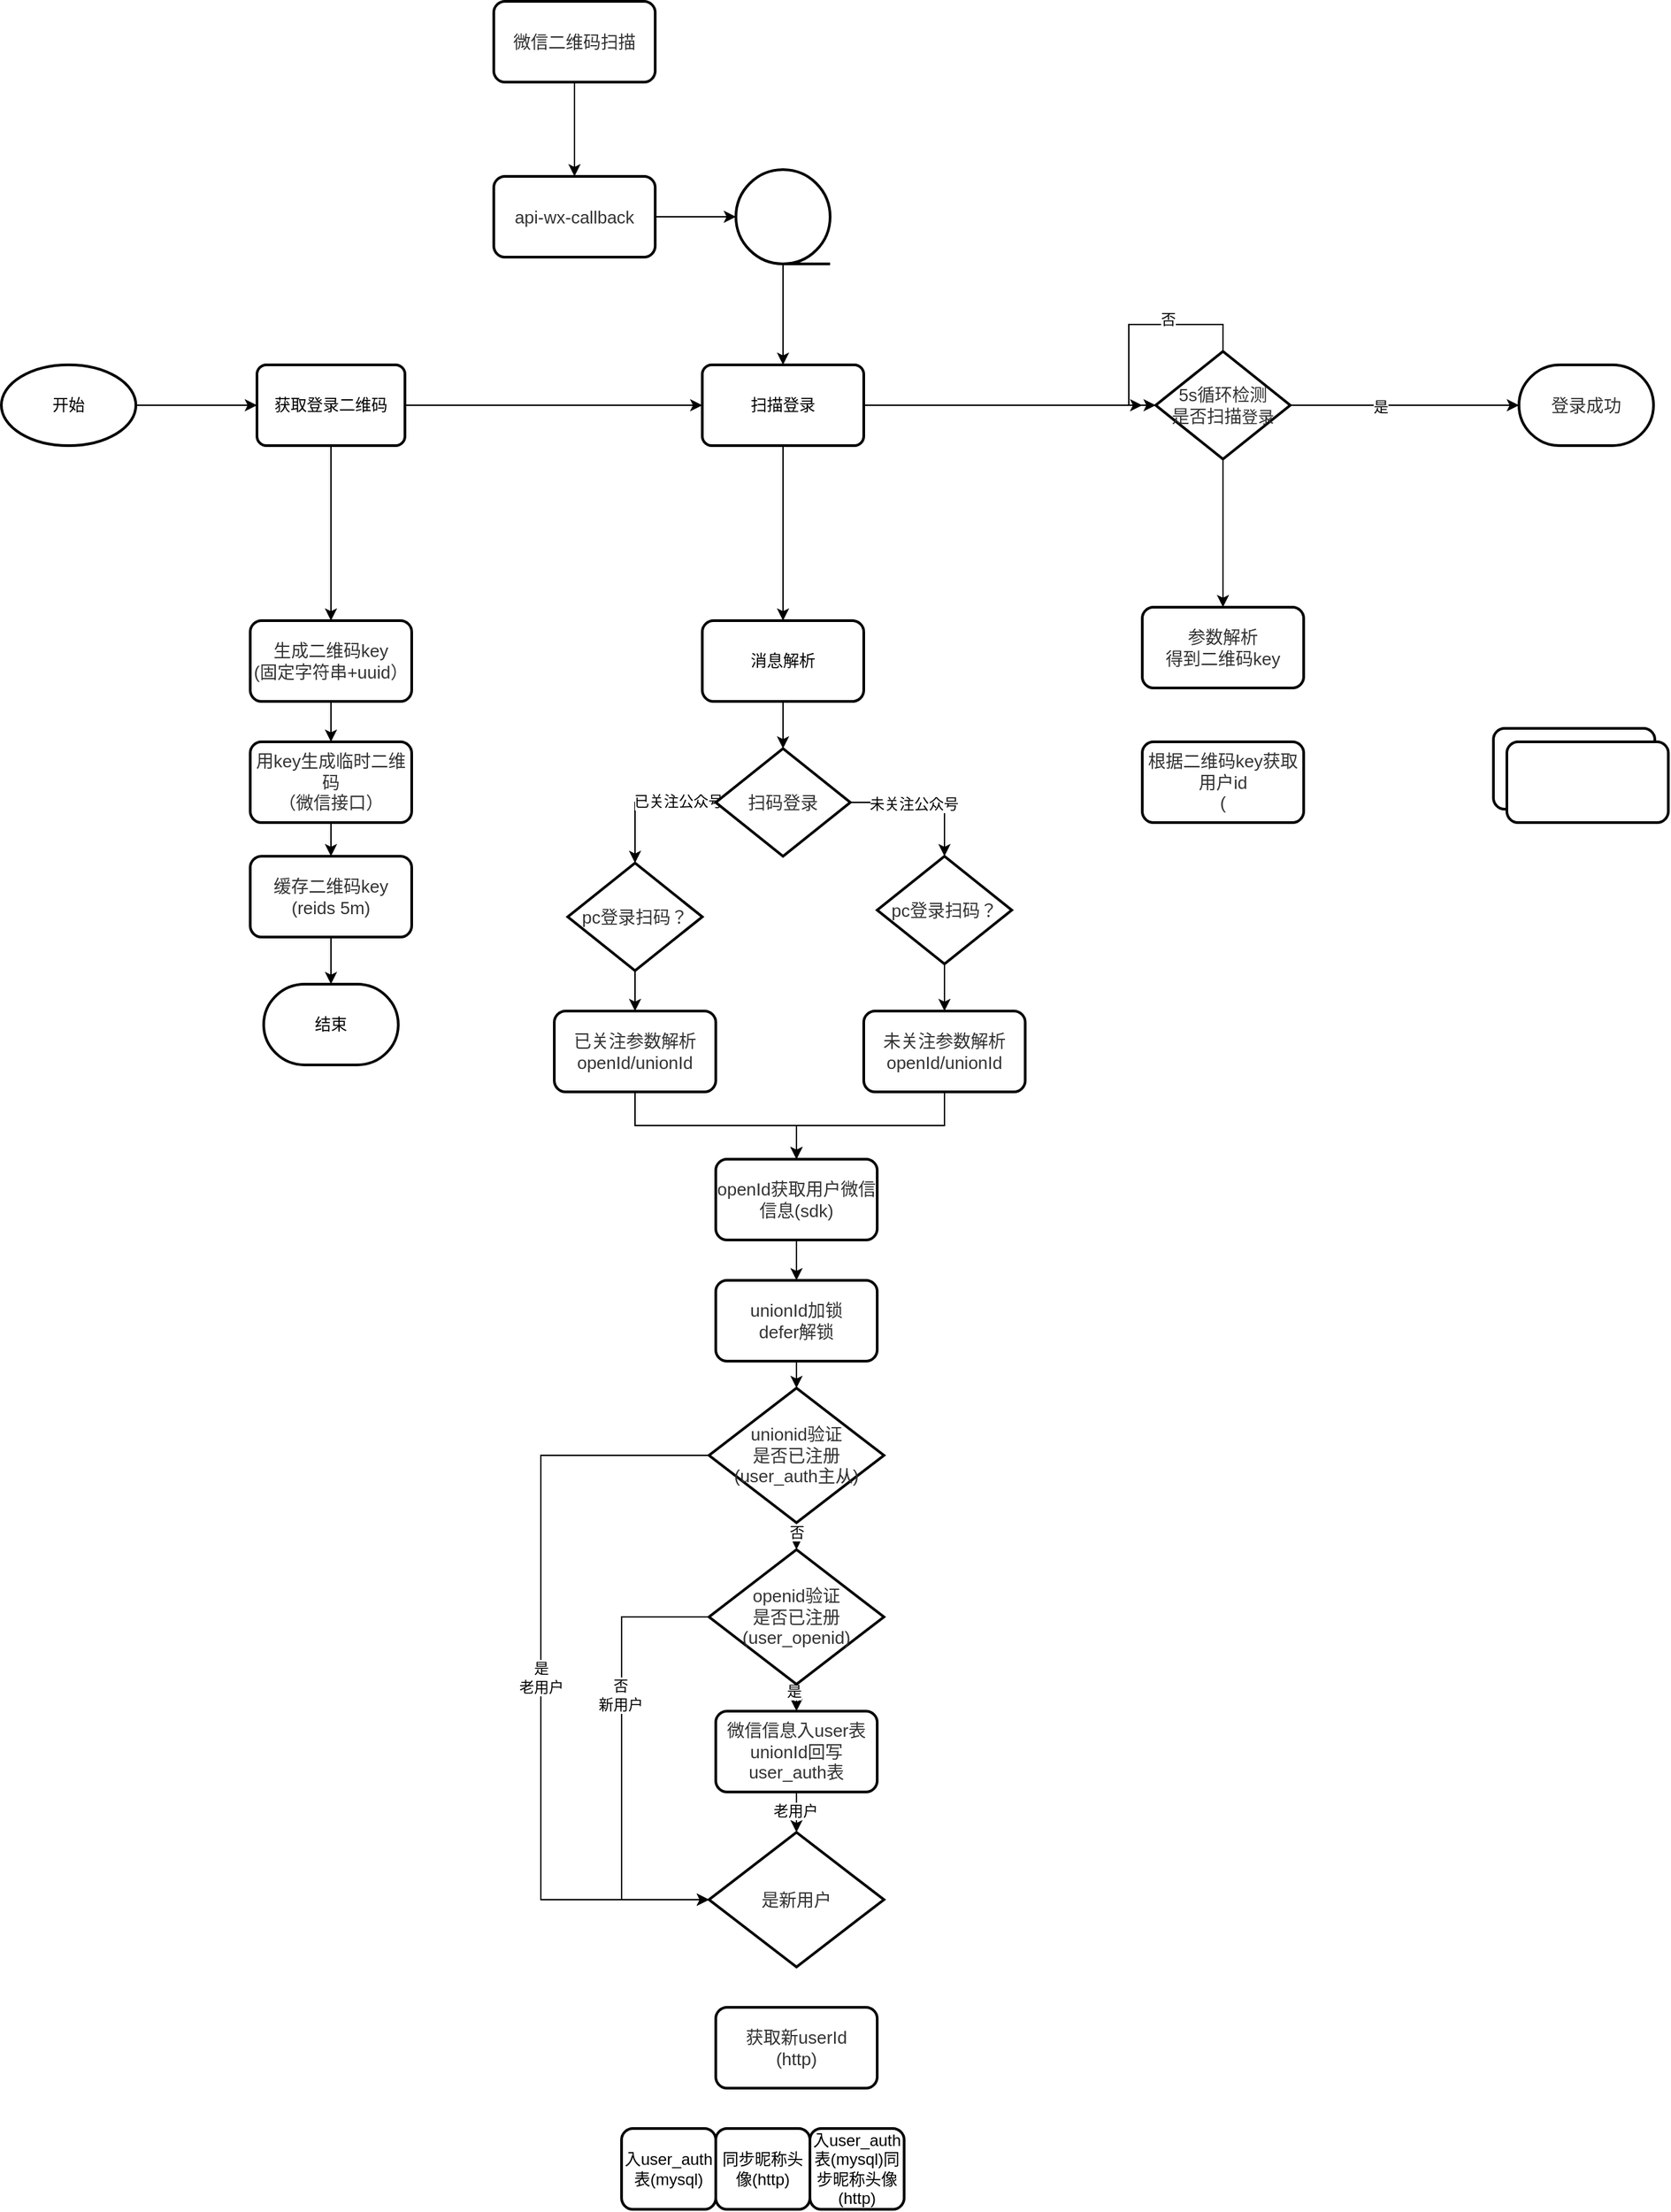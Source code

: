 <mxfile version="15.5.1" type="github">
  <diagram id="CPldnaTWNwZqRLptqHsK" name="第 1 页">
    <mxGraphModel dx="1026" dy="1715" grid="1" gridSize="10" guides="1" tooltips="1" connect="1" arrows="1" fold="1" page="1" pageScale="1" pageWidth="827" pageHeight="1169" math="0" shadow="0">
      <root>
        <mxCell id="0" />
        <mxCell id="1" parent="0" />
        <mxCell id="MIMXc2lb5FOJjjIKVt4J-43" style="edgeStyle=orthogonalEdgeStyle;rounded=0;orthogonalLoop=1;jettySize=auto;html=1;exitX=1;exitY=0.5;exitDx=0;exitDy=0;exitPerimeter=0;" edge="1" parent="1" source="MIMXc2lb5FOJjjIKVt4J-5" target="MIMXc2lb5FOJjjIKVt4J-6">
          <mxGeometry relative="1" as="geometry" />
        </mxCell>
        <mxCell id="MIMXc2lb5FOJjjIKVt4J-5" value="开始" style="strokeWidth=2;html=1;shape=mxgraph.flowchart.start_1;whiteSpace=wrap;" vertex="1" parent="1">
          <mxGeometry x="69" y="270" width="100" height="60" as="geometry" />
        </mxCell>
        <mxCell id="MIMXc2lb5FOJjjIKVt4J-32" style="edgeStyle=orthogonalEdgeStyle;rounded=0;orthogonalLoop=1;jettySize=auto;html=1;exitX=0.5;exitY=1;exitDx=0;exitDy=0;" edge="1" parent="1" source="MIMXc2lb5FOJjjIKVt4J-6" target="MIMXc2lb5FOJjjIKVt4J-31">
          <mxGeometry relative="1" as="geometry" />
        </mxCell>
        <mxCell id="MIMXc2lb5FOJjjIKVt4J-44" style="edgeStyle=orthogonalEdgeStyle;rounded=0;orthogonalLoop=1;jettySize=auto;html=1;exitX=1;exitY=0.5;exitDx=0;exitDy=0;entryX=0;entryY=0.5;entryDx=0;entryDy=0;" edge="1" parent="1" source="MIMXc2lb5FOJjjIKVt4J-6" target="MIMXc2lb5FOJjjIKVt4J-12">
          <mxGeometry relative="1" as="geometry" />
        </mxCell>
        <mxCell id="MIMXc2lb5FOJjjIKVt4J-6" value="获取登录二维码" style="rounded=1;whiteSpace=wrap;html=1;absoluteArcSize=1;arcSize=14;strokeWidth=2;" vertex="1" parent="1">
          <mxGeometry x="259" y="270" width="110" height="60" as="geometry" />
        </mxCell>
        <mxCell id="MIMXc2lb5FOJjjIKVt4J-45" style="edgeStyle=orthogonalEdgeStyle;rounded=0;orthogonalLoop=1;jettySize=auto;html=1;exitX=1;exitY=0.5;exitDx=0;exitDy=0;" edge="1" parent="1" source="MIMXc2lb5FOJjjIKVt4J-12" target="MIMXc2lb5FOJjjIKVt4J-13">
          <mxGeometry relative="1" as="geometry" />
        </mxCell>
        <mxCell id="MIMXc2lb5FOJjjIKVt4J-59" style="edgeStyle=orthogonalEdgeStyle;rounded=0;orthogonalLoop=1;jettySize=auto;html=1;exitX=0.5;exitY=1;exitDx=0;exitDy=0;" edge="1" parent="1" source="MIMXc2lb5FOJjjIKVt4J-12" target="MIMXc2lb5FOJjjIKVt4J-28">
          <mxGeometry relative="1" as="geometry" />
        </mxCell>
        <mxCell id="MIMXc2lb5FOJjjIKVt4J-12" value="扫描登录" style="rounded=1;whiteSpace=wrap;html=1;absoluteArcSize=1;arcSize=14;strokeWidth=2;" vertex="1" parent="1">
          <mxGeometry x="590" y="270" width="120" height="60" as="geometry" />
        </mxCell>
        <mxCell id="MIMXc2lb5FOJjjIKVt4J-46" style="edgeStyle=orthogonalEdgeStyle;rounded=0;orthogonalLoop=1;jettySize=auto;html=1;exitX=0.5;exitY=0;exitDx=0;exitDy=0;exitPerimeter=0;" edge="1" parent="1" source="MIMXc2lb5FOJjjIKVt4J-13">
          <mxGeometry relative="1" as="geometry">
            <mxPoint x="917" y="300" as="targetPoint" />
            <Array as="points">
              <mxPoint x="977" y="240" />
              <mxPoint x="907" y="240" />
              <mxPoint x="907" y="300" />
            </Array>
          </mxGeometry>
        </mxCell>
        <mxCell id="MIMXc2lb5FOJjjIKVt4J-47" value="否" style="edgeLabel;html=1;align=center;verticalAlign=middle;resizable=0;points=[];" vertex="1" connectable="0" parent="MIMXc2lb5FOJjjIKVt4J-46">
          <mxGeometry x="-0.237" y="-4" relative="1" as="geometry">
            <mxPoint as="offset" />
          </mxGeometry>
        </mxCell>
        <mxCell id="MIMXc2lb5FOJjjIKVt4J-48" style="edgeStyle=orthogonalEdgeStyle;rounded=0;orthogonalLoop=1;jettySize=auto;html=1;exitX=1;exitY=0.5;exitDx=0;exitDy=0;exitPerimeter=0;" edge="1" parent="1" source="MIMXc2lb5FOJjjIKVt4J-13" target="MIMXc2lb5FOJjjIKVt4J-14">
          <mxGeometry relative="1" as="geometry" />
        </mxCell>
        <mxCell id="MIMXc2lb5FOJjjIKVt4J-49" value="是" style="edgeLabel;html=1;align=center;verticalAlign=middle;resizable=0;points=[];" vertex="1" connectable="0" parent="MIMXc2lb5FOJjjIKVt4J-48">
          <mxGeometry x="-0.212" y="-1" relative="1" as="geometry">
            <mxPoint as="offset" />
          </mxGeometry>
        </mxCell>
        <mxCell id="MIMXc2lb5FOJjjIKVt4J-60" style="edgeStyle=orthogonalEdgeStyle;rounded=0;orthogonalLoop=1;jettySize=auto;html=1;exitX=0.5;exitY=1;exitDx=0;exitDy=0;exitPerimeter=0;" edge="1" parent="1" source="MIMXc2lb5FOJjjIKVt4J-13" target="MIMXc2lb5FOJjjIKVt4J-23">
          <mxGeometry relative="1" as="geometry" />
        </mxCell>
        <mxCell id="MIMXc2lb5FOJjjIKVt4J-13" value="&lt;div style=&quot;resize: none ; outline: none ; font-size: 13px ; color: rgb(50 , 50 , 50) ; background-color: rgba(255 , 255 , 255 , 0.008)&quot;&gt;5s循环检测&lt;/div&gt;&lt;span style=&quot;color: rgb(50 , 50 , 50) ; font-size: 13px ; background-color: rgba(255 , 255 , 255 , 0.008)&quot;&gt;是否扫描&lt;/span&gt;&lt;span style=&quot;color: rgb(50 , 50 , 50) ; font-size: inherit ; background-color: rgba(255 , 255 , 255 , 0.008)&quot;&gt;登录&lt;/span&gt;" style="strokeWidth=2;html=1;shape=mxgraph.flowchart.decision;whiteSpace=wrap;" vertex="1" parent="1">
          <mxGeometry x="927" y="260" width="100" height="80" as="geometry" />
        </mxCell>
        <mxCell id="MIMXc2lb5FOJjjIKVt4J-14" value="&lt;span style=&quot;color: rgb(50 , 50 , 50) ; font-size: 13px ; background-color: rgba(255 , 255 , 255 , 0.008)&quot;&gt;登录成功&lt;/span&gt;" style="strokeWidth=2;html=1;shape=mxgraph.flowchart.terminator;whiteSpace=wrap;" vertex="1" parent="1">
          <mxGeometry x="1197" y="270" width="100" height="60" as="geometry" />
        </mxCell>
        <mxCell id="MIMXc2lb5FOJjjIKVt4J-16" value="结束" style="strokeWidth=2;html=1;shape=mxgraph.flowchart.terminator;whiteSpace=wrap;" vertex="1" parent="1">
          <mxGeometry x="264" y="730" width="100" height="60" as="geometry" />
        </mxCell>
        <mxCell id="MIMXc2lb5FOJjjIKVt4J-18" value="" style="whiteSpace=wrap;html=1;rounded=1;strokeWidth=2;arcSize=14;" vertex="1" parent="1">
          <mxGeometry x="1178" y="540" width="120" height="60" as="geometry" />
        </mxCell>
        <mxCell id="MIMXc2lb5FOJjjIKVt4J-20" value="" style="whiteSpace=wrap;html=1;rounded=1;strokeWidth=2;arcSize=14;" vertex="1" parent="1">
          <mxGeometry x="1188" y="550" width="120" height="60" as="geometry" />
        </mxCell>
        <mxCell id="MIMXc2lb5FOJjjIKVt4J-21" value="&lt;span style=&quot;color: rgb(50 , 50 , 50) ; font-size: 13px ; background-color: rgba(255 , 255 , 255 , 0.008)&quot;&gt;根据二维码key获取用户id&lt;/span&gt;&lt;div style=&quot;resize: none ; outline: none ; font-size: 13px ; color: rgb(50 , 50 , 50) ; background-color: rgba(255 , 255 , 255 , 0.008)&quot;&gt;(&lt;/div&gt;" style="whiteSpace=wrap;html=1;rounded=1;strokeWidth=2;arcSize=14;" vertex="1" parent="1">
          <mxGeometry x="917" y="550" width="120" height="60" as="geometry" />
        </mxCell>
        <mxCell id="MIMXc2lb5FOJjjIKVt4J-23" value="&lt;span style=&quot;color: rgb(50 , 50 , 50) ; font-size: 13px ; background-color: rgba(255 , 255 , 255 , 0.008)&quot;&gt;参数解析&lt;/span&gt;&lt;div style=&quot;resize: none ; outline: none ; font-size: 13px ; color: rgb(50 , 50 , 50) ; background-color: rgba(255 , 255 , 255 , 0.008)&quot;&gt;得到二维码key&lt;/div&gt;" style="whiteSpace=wrap;html=1;rounded=1;strokeWidth=2;arcSize=14;" vertex="1" parent="1">
          <mxGeometry x="917" y="450" width="120" height="60" as="geometry" />
        </mxCell>
        <mxCell id="MIMXc2lb5FOJjjIKVt4J-62" style="edgeStyle=orthogonalEdgeStyle;rounded=0;orthogonalLoop=1;jettySize=auto;html=1;exitX=0.5;exitY=1;exitDx=0;exitDy=0;" edge="1" parent="1" source="MIMXc2lb5FOJjjIKVt4J-24" target="MIMXc2lb5FOJjjIKVt4J-39">
          <mxGeometry relative="1" as="geometry" />
        </mxCell>
        <mxCell id="MIMXc2lb5FOJjjIKVt4J-24" value="&lt;span style=&quot;color: rgb(50 , 50 , 50) ; font-size: 13px ; background-color: rgba(255 , 255 , 255 , 0.008)&quot;&gt;微信二维码扫描&lt;/span&gt;" style="whiteSpace=wrap;html=1;rounded=1;strokeWidth=2;arcSize=14;" vertex="1" parent="1">
          <mxGeometry x="435" width="120" height="60" as="geometry" />
        </mxCell>
        <mxCell id="MIMXc2lb5FOJjjIKVt4J-72" style="edgeStyle=orthogonalEdgeStyle;rounded=0;orthogonalLoop=1;jettySize=auto;html=1;exitX=0.5;exitY=1;exitDx=0;exitDy=0;entryX=0.5;entryY=0;entryDx=0;entryDy=0;entryPerimeter=0;" edge="1" parent="1" source="MIMXc2lb5FOJjjIKVt4J-25" target="MIMXc2lb5FOJjjIKVt4J-66">
          <mxGeometry relative="1" as="geometry" />
        </mxCell>
        <mxCell id="MIMXc2lb5FOJjjIKVt4J-25" value="&lt;span style=&quot;color: rgb(50 , 50 , 50) ; font-size: 13px ; background-color: rgba(255 , 255 , 255 , 0.008)&quot;&gt;unionId加锁&lt;/span&gt;&lt;div style=&quot;resize: none ; outline: none ; font-size: 13px ; color: rgb(50 , 50 , 50) ; background-color: rgba(255 , 255 , 255 , 0.008)&quot;&gt;defer解锁&lt;/div&gt;" style="whiteSpace=wrap;html=1;rounded=1;strokeWidth=2;arcSize=14;" vertex="1" parent="1">
          <mxGeometry x="600" y="950" width="120" height="60" as="geometry" />
        </mxCell>
        <mxCell id="MIMXc2lb5FOJjjIKVt4J-58" value="" style="edgeStyle=orthogonalEdgeStyle;rounded=0;orthogonalLoop=1;jettySize=auto;html=1;" edge="1" parent="1" source="MIMXc2lb5FOJjjIKVt4J-26" target="MIMXc2lb5FOJjjIKVt4J-57">
          <mxGeometry relative="1" as="geometry" />
        </mxCell>
        <mxCell id="MIMXc2lb5FOJjjIKVt4J-26" value="&lt;span style=&quot;color: rgb(50 , 50 , 50) ; font-size: 13px ; background-color: rgba(255 , 255 , 255 , 0.008)&quot;&gt;已关注参数解析&lt;/span&gt;&lt;div style=&quot;resize: none ; outline: none ; font-size: 13px ; color: rgb(50 , 50 , 50) ; background-color: rgba(255 , 255 , 255 , 0.008)&quot;&gt;openId/unionId&lt;/div&gt;" style="whiteSpace=wrap;html=1;rounded=1;strokeWidth=2;arcSize=14;" vertex="1" parent="1">
          <mxGeometry x="480" y="750" width="120" height="60" as="geometry" />
        </mxCell>
        <mxCell id="MIMXc2lb5FOJjjIKVt4J-61" style="edgeStyle=orthogonalEdgeStyle;rounded=0;orthogonalLoop=1;jettySize=auto;html=1;exitX=0.5;exitY=1;exitDx=0;exitDy=0;" edge="1" parent="1" source="MIMXc2lb5FOJjjIKVt4J-28" target="MIMXc2lb5FOJjjIKVt4J-36">
          <mxGeometry relative="1" as="geometry" />
        </mxCell>
        <mxCell id="MIMXc2lb5FOJjjIKVt4J-28" value="消息解析" style="whiteSpace=wrap;html=1;rounded=1;strokeWidth=2;arcSize=14;" vertex="1" parent="1">
          <mxGeometry x="590" y="460" width="120" height="60" as="geometry" />
        </mxCell>
        <mxCell id="MIMXc2lb5FOJjjIKVt4J-35" value="" style="edgeStyle=orthogonalEdgeStyle;rounded=0;orthogonalLoop=1;jettySize=auto;html=1;" edge="1" parent="1" source="MIMXc2lb5FOJjjIKVt4J-29" target="MIMXc2lb5FOJjjIKVt4J-16">
          <mxGeometry relative="1" as="geometry" />
        </mxCell>
        <mxCell id="MIMXc2lb5FOJjjIKVt4J-29" value="&lt;span style=&quot;color: rgb(50 , 50 , 50) ; font-size: 13px ; background-color: rgba(255 , 255 , 255 , 0.008)&quot;&gt;缓存二维码key (reids 5m)&lt;/span&gt;" style="whiteSpace=wrap;html=1;rounded=1;strokeWidth=2;arcSize=14;" vertex="1" parent="1">
          <mxGeometry x="254" y="635" width="120" height="60" as="geometry" />
        </mxCell>
        <mxCell id="MIMXc2lb5FOJjjIKVt4J-34" style="edgeStyle=orthogonalEdgeStyle;rounded=0;orthogonalLoop=1;jettySize=auto;html=1;exitX=0.5;exitY=1;exitDx=0;exitDy=0;entryX=0.5;entryY=0;entryDx=0;entryDy=0;" edge="1" parent="1" source="MIMXc2lb5FOJjjIKVt4J-30" target="MIMXc2lb5FOJjjIKVt4J-29">
          <mxGeometry relative="1" as="geometry" />
        </mxCell>
        <mxCell id="MIMXc2lb5FOJjjIKVt4J-30" value="&lt;span style=&quot;color: rgb(50 , 50 , 50) ; font-size: 13px ; background-color: rgba(255 , 255 , 255 , 0.008)&quot;&gt;用key生成临时二维码&lt;/span&gt;&lt;div style=&quot;resize: none ; outline: none ; font-size: 13px ; color: rgb(50 , 50 , 50) ; background-color: rgba(255 , 255 , 255 , 0.008)&quot;&gt;（微信接口）&lt;/div&gt;" style="whiteSpace=wrap;html=1;rounded=1;strokeWidth=2;arcSize=14;" vertex="1" parent="1">
          <mxGeometry x="254" y="550" width="120" height="60" as="geometry" />
        </mxCell>
        <mxCell id="MIMXc2lb5FOJjjIKVt4J-33" style="edgeStyle=orthogonalEdgeStyle;rounded=0;orthogonalLoop=1;jettySize=auto;html=1;exitX=0.5;exitY=1;exitDx=0;exitDy=0;" edge="1" parent="1" source="MIMXc2lb5FOJjjIKVt4J-31" target="MIMXc2lb5FOJjjIKVt4J-30">
          <mxGeometry relative="1" as="geometry" />
        </mxCell>
        <mxCell id="MIMXc2lb5FOJjjIKVt4J-31" value="&lt;span style=&quot;color: rgb(50 , 50 , 50) ; font-size: 13px ; background-color: rgba(255 , 255 , 255 , 0.008)&quot;&gt;生成二维码key&lt;/span&gt;&lt;div style=&quot;resize: none ; outline: none ; font-size: 13px ; color: rgb(50 , 50 , 50) ; background-color: rgba(255 , 255 , 255 , 0.008)&quot;&gt;(固定字符串+uuid）&lt;/div&gt;" style="whiteSpace=wrap;html=1;rounded=1;strokeWidth=2;arcSize=14;" vertex="1" parent="1">
          <mxGeometry x="254" y="460" width="120" height="60" as="geometry" />
        </mxCell>
        <mxCell id="MIMXc2lb5FOJjjIKVt4J-50" style="edgeStyle=orthogonalEdgeStyle;rounded=0;orthogonalLoop=1;jettySize=auto;html=1;exitX=0;exitY=0.5;exitDx=0;exitDy=0;exitPerimeter=0;" edge="1" parent="1" source="MIMXc2lb5FOJjjIKVt4J-36" target="MIMXc2lb5FOJjjIKVt4J-37">
          <mxGeometry relative="1" as="geometry" />
        </mxCell>
        <mxCell id="MIMXc2lb5FOJjjIKVt4J-52" value="已关注公众号" style="edgeLabel;html=1;align=center;verticalAlign=middle;resizable=0;points=[];" vertex="1" connectable="0" parent="MIMXc2lb5FOJjjIKVt4J-50">
          <mxGeometry x="-0.456" y="-1" relative="1" as="geometry">
            <mxPoint as="offset" />
          </mxGeometry>
        </mxCell>
        <mxCell id="MIMXc2lb5FOJjjIKVt4J-51" style="edgeStyle=orthogonalEdgeStyle;rounded=0;orthogonalLoop=1;jettySize=auto;html=1;exitX=1;exitY=0.5;exitDx=0;exitDy=0;exitPerimeter=0;entryX=0.5;entryY=0;entryDx=0;entryDy=0;entryPerimeter=0;" edge="1" parent="1" source="MIMXc2lb5FOJjjIKVt4J-36" target="MIMXc2lb5FOJjjIKVt4J-38">
          <mxGeometry relative="1" as="geometry">
            <mxPoint x="770" y="650" as="targetPoint" />
          </mxGeometry>
        </mxCell>
        <mxCell id="MIMXc2lb5FOJjjIKVt4J-53" value="未关注公众号" style="edgeLabel;html=1;align=center;verticalAlign=middle;resizable=0;points=[];" vertex="1" connectable="0" parent="MIMXc2lb5FOJjjIKVt4J-51">
          <mxGeometry x="-0.152" y="-1" relative="1" as="geometry">
            <mxPoint as="offset" />
          </mxGeometry>
        </mxCell>
        <mxCell id="MIMXc2lb5FOJjjIKVt4J-36" value="&lt;div style=&quot;resize: none ; outline: none ; font-size: 13px ; color: rgb(50 , 50 , 50) ; background-color: rgba(255 , 255 , 255 , 0.008)&quot;&gt;&lt;span&gt;扫码登录&lt;/span&gt;&lt;br&gt;&lt;/div&gt;" style="strokeWidth=2;html=1;shape=mxgraph.flowchart.decision;whiteSpace=wrap;" vertex="1" parent="1">
          <mxGeometry x="600" y="555" width="100" height="80" as="geometry" />
        </mxCell>
        <mxCell id="MIMXc2lb5FOJjjIKVt4J-55" style="edgeStyle=orthogonalEdgeStyle;rounded=0;orthogonalLoop=1;jettySize=auto;html=1;exitX=0.5;exitY=1;exitDx=0;exitDy=0;exitPerimeter=0;" edge="1" parent="1" source="MIMXc2lb5FOJjjIKVt4J-37" target="MIMXc2lb5FOJjjIKVt4J-26">
          <mxGeometry relative="1" as="geometry" />
        </mxCell>
        <mxCell id="MIMXc2lb5FOJjjIKVt4J-37" value="&lt;div style=&quot;resize: none ; outline: none ; font-size: 13px ; color: rgb(50 , 50 , 50) ; background-color: rgba(255 , 255 , 255 , 0.008)&quot;&gt;&lt;span&gt;pc登录扫码？&lt;/span&gt;&lt;br&gt;&lt;/div&gt;" style="strokeWidth=2;html=1;shape=mxgraph.flowchart.decision;whiteSpace=wrap;" vertex="1" parent="1">
          <mxGeometry x="490" y="640" width="100" height="80" as="geometry" />
        </mxCell>
        <mxCell id="MIMXc2lb5FOJjjIKVt4J-56" style="edgeStyle=orthogonalEdgeStyle;rounded=0;orthogonalLoop=1;jettySize=auto;html=1;exitX=0.5;exitY=1;exitDx=0;exitDy=0;exitPerimeter=0;" edge="1" parent="1" source="MIMXc2lb5FOJjjIKVt4J-38" target="MIMXc2lb5FOJjjIKVt4J-54">
          <mxGeometry relative="1" as="geometry" />
        </mxCell>
        <mxCell id="MIMXc2lb5FOJjjIKVt4J-38" value="&lt;div style=&quot;resize: none ; outline: none ; font-size: 13px ; color: rgb(50 , 50 , 50) ; background-color: rgba(255 , 255 , 255 , 0.008)&quot;&gt;&lt;span&gt;pc登录扫码？&lt;/span&gt;&lt;br&gt;&lt;/div&gt;" style="strokeWidth=2;html=1;shape=mxgraph.flowchart.decision;whiteSpace=wrap;" vertex="1" parent="1">
          <mxGeometry x="720" y="635" width="100" height="80" as="geometry" />
        </mxCell>
        <mxCell id="MIMXc2lb5FOJjjIKVt4J-41" style="edgeStyle=orthogonalEdgeStyle;rounded=0;orthogonalLoop=1;jettySize=auto;html=1;exitX=1;exitY=0.5;exitDx=0;exitDy=0;entryX=0;entryY=0.5;entryDx=0;entryDy=0;entryPerimeter=0;" edge="1" parent="1" source="MIMXc2lb5FOJjjIKVt4J-39" target="MIMXc2lb5FOJjjIKVt4J-40">
          <mxGeometry relative="1" as="geometry" />
        </mxCell>
        <mxCell id="MIMXc2lb5FOJjjIKVt4J-39" value="&lt;span style=&quot;color: rgb(50 , 50 , 50) ; font-size: 13px ; background-color: rgba(255 , 255 , 255 , 0.008)&quot;&gt;api-wx-callback&lt;/span&gt;" style="whiteSpace=wrap;html=1;rounded=1;strokeWidth=2;arcSize=14;" vertex="1" parent="1">
          <mxGeometry x="435" y="130" width="120" height="60" as="geometry" />
        </mxCell>
        <mxCell id="MIMXc2lb5FOJjjIKVt4J-42" style="edgeStyle=orthogonalEdgeStyle;rounded=0;orthogonalLoop=1;jettySize=auto;html=1;exitX=0.5;exitY=1;exitDx=0;exitDy=0;exitPerimeter=0;" edge="1" parent="1" source="MIMXc2lb5FOJjjIKVt4J-40" target="MIMXc2lb5FOJjjIKVt4J-12">
          <mxGeometry relative="1" as="geometry" />
        </mxCell>
        <mxCell id="MIMXc2lb5FOJjjIKVt4J-40" value="" style="strokeWidth=2;html=1;shape=mxgraph.flowchart.sequential_data;whiteSpace=wrap;" vertex="1" parent="1">
          <mxGeometry x="615" y="125" width="70" height="70" as="geometry" />
        </mxCell>
        <mxCell id="MIMXc2lb5FOJjjIKVt4J-68" style="edgeStyle=orthogonalEdgeStyle;rounded=0;orthogonalLoop=1;jettySize=auto;html=1;exitX=0.5;exitY=1;exitDx=0;exitDy=0;entryX=0.5;entryY=0;entryDx=0;entryDy=0;" edge="1" parent="1" source="MIMXc2lb5FOJjjIKVt4J-54" target="MIMXc2lb5FOJjjIKVt4J-57">
          <mxGeometry relative="1" as="geometry" />
        </mxCell>
        <mxCell id="MIMXc2lb5FOJjjIKVt4J-54" value="&lt;span style=&quot;color: rgb(50 , 50 , 50) ; font-size: 13px ; background-color: rgba(255 , 255 , 255 , 0.008)&quot;&gt;未关注参数解析&lt;/span&gt;&lt;br style=&quot;color: rgb(50 , 50 , 50) ; font-size: 13px ; background-color: rgba(255 , 255 , 255 , 0.008)&quot;&gt;&lt;div style=&quot;resize: none ; outline: none ; font-size: 13px ; color: rgb(50 , 50 , 50) ; background-color: rgba(255 , 255 , 255 , 0.008)&quot;&gt;openId/unionId&lt;/div&gt;" style="whiteSpace=wrap;html=1;rounded=1;strokeWidth=2;arcSize=14;" vertex="1" parent="1">
          <mxGeometry x="710" y="750" width="120" height="60" as="geometry" />
        </mxCell>
        <mxCell id="MIMXc2lb5FOJjjIKVt4J-63" style="edgeStyle=orthogonalEdgeStyle;rounded=0;orthogonalLoop=1;jettySize=auto;html=1;exitX=0.5;exitY=1;exitDx=0;exitDy=0;entryX=0.5;entryY=0;entryDx=0;entryDy=0;" edge="1" parent="1" source="MIMXc2lb5FOJjjIKVt4J-57" target="MIMXc2lb5FOJjjIKVt4J-25">
          <mxGeometry relative="1" as="geometry" />
        </mxCell>
        <mxCell id="MIMXc2lb5FOJjjIKVt4J-57" value="&lt;span style=&quot;color: rgb(50 , 50 , 50) ; font-size: 13px ; background-color: rgba(255 , 255 , 255 , 0.008)&quot;&gt;openId获取用户微信信息(sdk)&lt;/span&gt;" style="whiteSpace=wrap;html=1;rounded=1;strokeWidth=2;arcSize=14;" vertex="1" parent="1">
          <mxGeometry x="600" y="860" width="120" height="60" as="geometry" />
        </mxCell>
        <mxCell id="MIMXc2lb5FOJjjIKVt4J-73" style="edgeStyle=orthogonalEdgeStyle;rounded=0;orthogonalLoop=1;jettySize=auto;html=1;exitX=0.5;exitY=1;exitDx=0;exitDy=0;exitPerimeter=0;entryX=0.5;entryY=0;entryDx=0;entryDy=0;entryPerimeter=0;" edge="1" parent="1" source="MIMXc2lb5FOJjjIKVt4J-66" target="MIMXc2lb5FOJjjIKVt4J-69">
          <mxGeometry relative="1" as="geometry" />
        </mxCell>
        <mxCell id="MIMXc2lb5FOJjjIKVt4J-80" value="否" style="edgeLabel;html=1;align=center;verticalAlign=middle;resizable=0;points=[];" vertex="1" connectable="0" parent="MIMXc2lb5FOJjjIKVt4J-73">
          <mxGeometry x="-0.3" relative="1" as="geometry">
            <mxPoint as="offset" />
          </mxGeometry>
        </mxCell>
        <mxCell id="MIMXc2lb5FOJjjIKVt4J-82" value="是&lt;br&gt;老用户" style="edgeStyle=orthogonalEdgeStyle;rounded=0;orthogonalLoop=1;jettySize=auto;html=1;exitX=0;exitY=0.5;exitDx=0;exitDy=0;exitPerimeter=0;entryX=0;entryY=0.5;entryDx=0;entryDy=0;entryPerimeter=0;" edge="1" parent="1" source="MIMXc2lb5FOJjjIKVt4J-66" target="MIMXc2lb5FOJjjIKVt4J-76">
          <mxGeometry relative="1" as="geometry">
            <Array as="points">
              <mxPoint x="470" y="1080" />
              <mxPoint x="470" y="1410" />
            </Array>
          </mxGeometry>
        </mxCell>
        <mxCell id="MIMXc2lb5FOJjjIKVt4J-66" value="&lt;div style=&quot;resize: none ; outline: none ; font-size: 13px ; color: rgb(50 , 50 , 50) ; background-color: rgba(255 , 255 , 255 , 0.008)&quot;&gt;unionid验证&lt;/div&gt;&lt;div style=&quot;resize: none ; outline: none ; font-size: 13px ; color: rgb(50 , 50 , 50) ; background-color: rgba(255 , 255 , 255 , 0.008)&quot;&gt;是否已注册&lt;/div&gt;&lt;div style=&quot;resize: none ; outline: none ; font-size: 13px ; color: rgb(50 , 50 , 50) ; background-color: rgba(255 , 255 , 255 , 0.008)&quot;&gt;(user_auth主从)&lt;/div&gt;" style="strokeWidth=2;html=1;shape=mxgraph.flowchart.decision;whiteSpace=wrap;" vertex="1" parent="1">
          <mxGeometry x="595" y="1030" width="130" height="100" as="geometry" />
        </mxCell>
        <mxCell id="MIMXc2lb5FOJjjIKVt4J-74" style="edgeStyle=orthogonalEdgeStyle;rounded=0;orthogonalLoop=1;jettySize=auto;html=1;exitX=0.5;exitY=1;exitDx=0;exitDy=0;exitPerimeter=0;entryX=0.5;entryY=0;entryDx=0;entryDy=0;" edge="1" parent="1" source="MIMXc2lb5FOJjjIKVt4J-69" target="MIMXc2lb5FOJjjIKVt4J-71">
          <mxGeometry relative="1" as="geometry" />
        </mxCell>
        <mxCell id="MIMXc2lb5FOJjjIKVt4J-81" value="是" style="edgeLabel;html=1;align=center;verticalAlign=middle;resizable=0;points=[];" vertex="1" connectable="0" parent="MIMXc2lb5FOJjjIKVt4J-74">
          <mxGeometry x="-0.5" y="-2" relative="1" as="geometry">
            <mxPoint as="offset" />
          </mxGeometry>
        </mxCell>
        <mxCell id="MIMXc2lb5FOJjjIKVt4J-83" style="edgeStyle=orthogonalEdgeStyle;rounded=0;orthogonalLoop=1;jettySize=auto;html=1;exitX=0;exitY=0.5;exitDx=0;exitDy=0;exitPerimeter=0;entryX=0;entryY=0.5;entryDx=0;entryDy=0;entryPerimeter=0;" edge="1" parent="1" source="MIMXc2lb5FOJjjIKVt4J-69" target="MIMXc2lb5FOJjjIKVt4J-76">
          <mxGeometry relative="1" as="geometry">
            <Array as="points">
              <mxPoint x="530" y="1200" />
              <mxPoint x="530" y="1410" />
            </Array>
          </mxGeometry>
        </mxCell>
        <mxCell id="MIMXc2lb5FOJjjIKVt4J-84" value="否&lt;br&gt;新用户" style="edgeLabel;html=1;align=center;verticalAlign=middle;resizable=0;points=[];" vertex="1" connectable="0" parent="MIMXc2lb5FOJjjIKVt4J-83">
          <mxGeometry x="-0.277" y="-1" relative="1" as="geometry">
            <mxPoint as="offset" />
          </mxGeometry>
        </mxCell>
        <mxCell id="MIMXc2lb5FOJjjIKVt4J-69" value="&lt;div style=&quot;resize: none ; outline: none ; font-size: 13px ; color: rgb(50 , 50 , 50) ; background-color: rgba(255 , 255 , 255 , 0.008)&quot;&gt;openid验证&lt;/div&gt;&lt;div style=&quot;resize: none ; outline: none ; font-size: 13px ; color: rgb(50 , 50 , 50) ; background-color: rgba(255 , 255 , 255 , 0.008)&quot;&gt;是否已注册&lt;/div&gt;&lt;div style=&quot;resize: none ; outline: none ; font-size: 13px ; color: rgb(50 , 50 , 50) ; background-color: rgba(255 , 255 , 255 , 0.008)&quot;&gt;(user_openid)&lt;/div&gt;" style="strokeWidth=2;html=1;shape=mxgraph.flowchart.decision;whiteSpace=wrap;" vertex="1" parent="1">
          <mxGeometry x="595" y="1150" width="130" height="100" as="geometry" />
        </mxCell>
        <mxCell id="MIMXc2lb5FOJjjIKVt4J-77" style="edgeStyle=orthogonalEdgeStyle;rounded=0;orthogonalLoop=1;jettySize=auto;html=1;exitX=0.5;exitY=1;exitDx=0;exitDy=0;entryX=0.5;entryY=0;entryDx=0;entryDy=0;entryPerimeter=0;" edge="1" parent="1" source="MIMXc2lb5FOJjjIKVt4J-71" target="MIMXc2lb5FOJjjIKVt4J-76">
          <mxGeometry relative="1" as="geometry" />
        </mxCell>
        <mxCell id="MIMXc2lb5FOJjjIKVt4J-79" value="老用户" style="edgeLabel;html=1;align=center;verticalAlign=middle;resizable=0;points=[];" vertex="1" connectable="0" parent="MIMXc2lb5FOJjjIKVt4J-77">
          <mxGeometry x="-0.067" y="-1" relative="1" as="geometry">
            <mxPoint as="offset" />
          </mxGeometry>
        </mxCell>
        <mxCell id="MIMXc2lb5FOJjjIKVt4J-71" value="&lt;font color=&quot;#323232&quot;&gt;&lt;span style=&quot;font-size: 13px ; background-color: rgba(255 , 255 , 255 , 0.008)&quot;&gt;微信信息入user表&lt;br&gt;unionId回写user_auth表&lt;br&gt;&lt;/span&gt;&lt;/font&gt;" style="whiteSpace=wrap;html=1;rounded=1;strokeWidth=2;arcSize=14;" vertex="1" parent="1">
          <mxGeometry x="600" y="1270" width="120" height="60" as="geometry" />
        </mxCell>
        <mxCell id="MIMXc2lb5FOJjjIKVt4J-76" value="&lt;div style=&quot;resize: none ; outline: none ; font-size: 13px ; color: rgb(50 , 50 , 50) ; background-color: rgba(255 , 255 , 255 , 0.008)&quot;&gt;是新用户&lt;/div&gt;" style="strokeWidth=2;html=1;shape=mxgraph.flowchart.decision;whiteSpace=wrap;" vertex="1" parent="1">
          <mxGeometry x="595" y="1360" width="130" height="100" as="geometry" />
        </mxCell>
        <mxCell id="MIMXc2lb5FOJjjIKVt4J-85" value="&lt;font color=&quot;#323232&quot;&gt;&lt;span style=&quot;font-size: 13px ; background-color: rgba(255 , 255 , 255 , 0.008)&quot;&gt;获取新userId&lt;br&gt;(http)&lt;br&gt;&lt;/span&gt;&lt;/font&gt;" style="whiteSpace=wrap;html=1;rounded=1;strokeWidth=2;arcSize=14;" vertex="1" parent="1">
          <mxGeometry x="600" y="1490" width="120" height="60" as="geometry" />
        </mxCell>
        <mxCell id="MIMXc2lb5FOJjjIKVt4J-86" value="同步昵称头像(http)" style="whiteSpace=wrap;html=1;rounded=1;strokeWidth=2;arcSize=14;" vertex="1" parent="1">
          <mxGeometry x="600" y="1580" width="70" height="60" as="geometry" />
        </mxCell>
        <mxCell id="MIMXc2lb5FOJjjIKVt4J-88" value="入user_auth表(mysql)" style="whiteSpace=wrap;html=1;rounded=1;strokeWidth=2;arcSize=14;" vertex="1" parent="1">
          <mxGeometry x="530" y="1580" width="70" height="60" as="geometry" />
        </mxCell>
        <mxCell id="MIMXc2lb5FOJjjIKVt4J-89" value="入user_auth表(mysql)同步昵称头像(http)" style="whiteSpace=wrap;html=1;rounded=1;strokeWidth=2;arcSize=14;" vertex="1" parent="1">
          <mxGeometry x="670" y="1580" width="70" height="60" as="geometry" />
        </mxCell>
      </root>
    </mxGraphModel>
  </diagram>
</mxfile>
